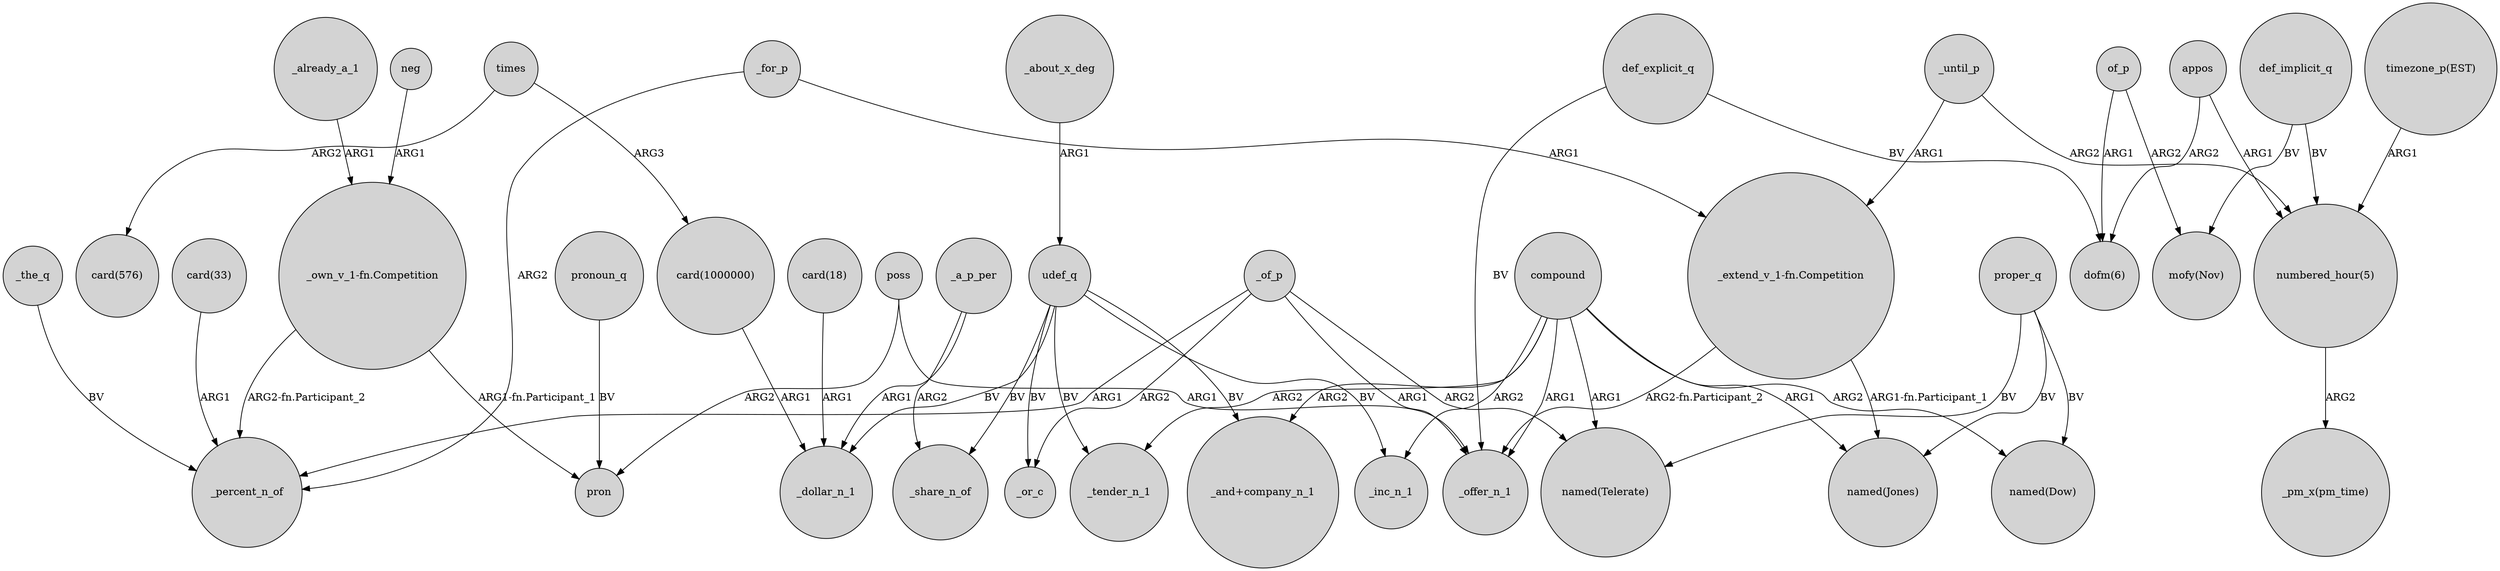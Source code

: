 digraph {
	node [shape=circle style=filled]
	compound -> "named(Jones)" [label=ARG1]
	of_p -> "mofy(Nov)" [label=ARG2]
	compound -> "_and+company_n_1" [label=ARG2]
	appos -> "dofm(6)" [label=ARG2]
	"numbered_hour(5)" -> "_pm_x(pm_time)" [label=ARG2]
	_for_p -> "_extend_v_1-fn.Competition" [label=ARG1]
	"card(18)" -> _dollar_n_1 [label=ARG1]
	times -> "card(1000000)" [label=ARG3]
	_until_p -> "_extend_v_1-fn.Competition" [label=ARG1]
	_the_q -> _percent_n_of [label=BV]
	_until_p -> "numbered_hour(5)" [label=ARG2]
	_of_p -> _percent_n_of [label=ARG1]
	neg -> "_own_v_1-fn.Competition" [label=ARG1]
	compound -> _offer_n_1 [label=ARG1]
	_of_p -> _offer_n_1 [label=ARG1]
	udef_q -> _or_c [label=BV]
	_about_x_deg -> udef_q [label=ARG1]
	"timezone_p(EST)" -> "numbered_hour(5)" [label=ARG1]
	poss -> _offer_n_1 [label=ARG1]
	udef_q -> _inc_n_1 [label=BV]
	pronoun_q -> pron [label=BV]
	poss -> pron [label=ARG2]
	compound -> _inc_n_1 [label=ARG2]
	udef_q -> _tender_n_1 [label=BV]
	_a_p_per -> _share_n_of [label=ARG2]
	appos -> "numbered_hour(5)" [label=ARG1]
	compound -> _tender_n_1 [label=ARG2]
	"_extend_v_1-fn.Competition" -> "named(Jones)" [label="ARG1-fn.Participant_1"]
	udef_q -> _share_n_of [label=BV]
	def_explicit_q -> "dofm(6)" [label=BV]
	udef_q -> _dollar_n_1 [label=BV]
	proper_q -> "named(Jones)" [label=BV]
	"card(1000000)" -> _dollar_n_1 [label=ARG1]
	proper_q -> "named(Dow)" [label=BV]
	def_explicit_q -> _offer_n_1 [label=BV]
	_a_p_per -> _dollar_n_1 [label=ARG1]
	compound -> "named(Dow)" [label=ARG2]
	"card(33)" -> _percent_n_of [label=ARG1]
	proper_q -> "named(Telerate)" [label=BV]
	_of_p -> _or_c [label=ARG2]
	"_own_v_1-fn.Competition" -> pron [label="ARG1-fn.Participant_1"]
	_for_p -> _percent_n_of [label=ARG2]
	udef_q -> "_and+company_n_1" [label=BV]
	def_implicit_q -> "mofy(Nov)" [label=BV]
	times -> "card(576)" [label=ARG2]
	of_p -> "dofm(6)" [label=ARG1]
	_of_p -> "named(Telerate)" [label=ARG2]
	def_implicit_q -> "numbered_hour(5)" [label=BV]
	_already_a_1 -> "_own_v_1-fn.Competition" [label=ARG1]
	"_extend_v_1-fn.Competition" -> _offer_n_1 [label="ARG2-fn.Participant_2"]
	compound -> "named(Telerate)" [label=ARG1]
	"_own_v_1-fn.Competition" -> _percent_n_of [label="ARG2-fn.Participant_2"]
}
